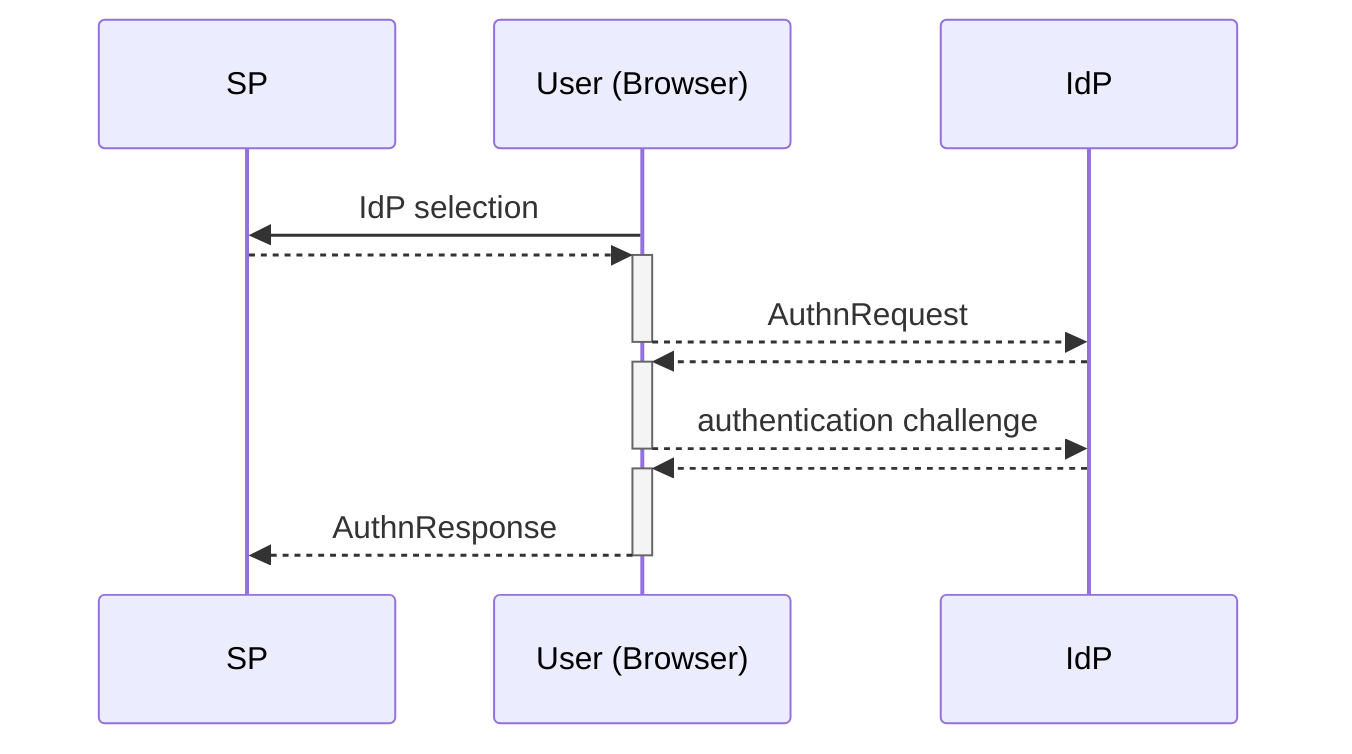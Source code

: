 sequenceDiagram
    participant SP
    participant User (Browser)
    participant IdP
    User (Browser)->>SP: IdP selection
    SP-->>+User (Browser): 
    User (Browser)-->>-IdP: AuthnRequest
    IdP-->>+User (Browser): 
    User (Browser)-->>-IdP: authentication challenge 
    IdP-->>+User (Browser): 
    User (Browser)-->>-SP: AuthnResponse